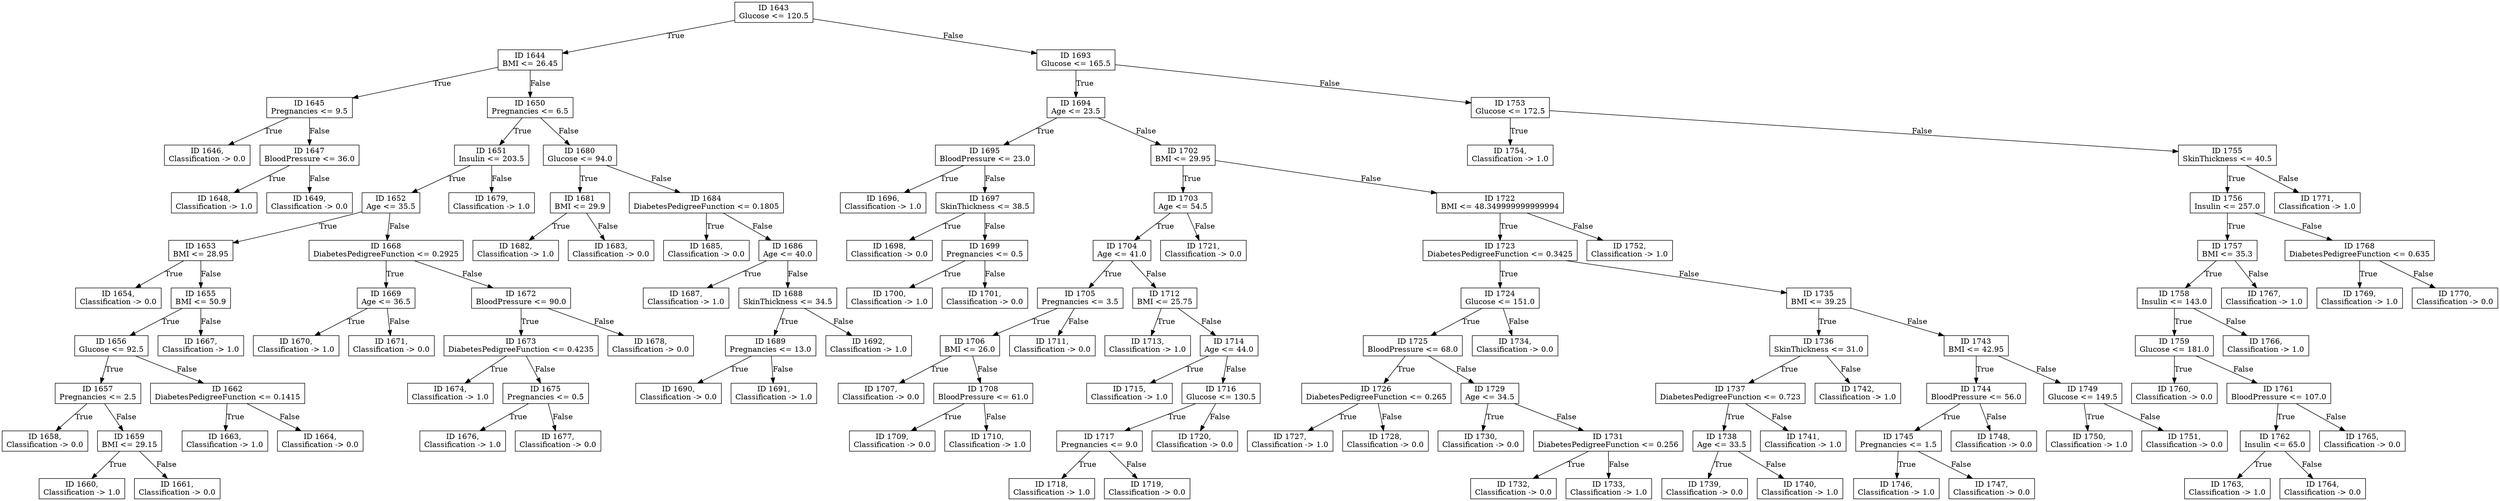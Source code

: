 digraph "Decision Tree" {
	node [shape=rectangle]
	"ID 1643
Glucose <= 120.5
" -> "ID 1644
BMI <= 26.45
" [label=True]
	"ID 1643
Glucose <= 120.5
" -> "ID 1693
Glucose <= 165.5
" [label=False]
	"ID 1644
BMI <= 26.45
" -> "ID 1645
Pregnancies <= 9.5
" [label=True]
	"ID 1644
BMI <= 26.45
" -> "ID 1650
Pregnancies <= 6.5
" [label=False]
	"ID 1693
Glucose <= 165.5
" -> "ID 1694
Age <= 23.5
" [label=True]
	"ID 1693
Glucose <= 165.5
" -> "ID 1753
Glucose <= 172.5
" [label=False]
	"ID 1645
Pregnancies <= 9.5
" -> "ID 1646,
Classification -> 0.0
" [label=True]
	"ID 1645
Pregnancies <= 9.5
" -> "ID 1647
BloodPressure <= 36.0
" [label=False]
	"ID 1650
Pregnancies <= 6.5
" -> "ID 1651
Insulin <= 203.5
" [label=True]
	"ID 1650
Pregnancies <= 6.5
" -> "ID 1680
Glucose <= 94.0
" [label=False]
	"ID 1694
Age <= 23.5
" -> "ID 1695
BloodPressure <= 23.0
" [label=True]
	"ID 1694
Age <= 23.5
" -> "ID 1702
BMI <= 29.95
" [label=False]
	"ID 1753
Glucose <= 172.5
" -> "ID 1754,
Classification -> 1.0
" [label=True]
	"ID 1753
Glucose <= 172.5
" -> "ID 1755
SkinThickness <= 40.5
" [label=False]
	"ID 1647
BloodPressure <= 36.0
" -> "ID 1648,
Classification -> 1.0
" [label=True]
	"ID 1647
BloodPressure <= 36.0
" -> "ID 1649,
Classification -> 0.0
" [label=False]
	"ID 1651
Insulin <= 203.5
" -> "ID 1652
Age <= 35.5
" [label=True]
	"ID 1651
Insulin <= 203.5
" -> "ID 1679,
Classification -> 1.0
" [label=False]
	"ID 1680
Glucose <= 94.0
" -> "ID 1681
BMI <= 29.9
" [label=True]
	"ID 1680
Glucose <= 94.0
" -> "ID 1684
DiabetesPedigreeFunction <= 0.1805
" [label=False]
	"ID 1695
BloodPressure <= 23.0
" -> "ID 1696,
Classification -> 1.0
" [label=True]
	"ID 1695
BloodPressure <= 23.0
" -> "ID 1697
SkinThickness <= 38.5
" [label=False]
	"ID 1702
BMI <= 29.95
" -> "ID 1703
Age <= 54.5
" [label=True]
	"ID 1702
BMI <= 29.95
" -> "ID 1722
BMI <= 48.349999999999994
" [label=False]
	"ID 1755
SkinThickness <= 40.5
" -> "ID 1756
Insulin <= 257.0
" [label=True]
	"ID 1755
SkinThickness <= 40.5
" -> "ID 1771,
Classification -> 1.0
" [label=False]
	"ID 1652
Age <= 35.5
" -> "ID 1653
BMI <= 28.95
" [label=True]
	"ID 1652
Age <= 35.5
" -> "ID 1668
DiabetesPedigreeFunction <= 0.2925
" [label=False]
	"ID 1681
BMI <= 29.9
" -> "ID 1682,
Classification -> 1.0
" [label=True]
	"ID 1681
BMI <= 29.9
" -> "ID 1683,
Classification -> 0.0
" [label=False]
	"ID 1684
DiabetesPedigreeFunction <= 0.1805
" -> "ID 1685,
Classification -> 0.0
" [label=True]
	"ID 1684
DiabetesPedigreeFunction <= 0.1805
" -> "ID 1686
Age <= 40.0
" [label=False]
	"ID 1697
SkinThickness <= 38.5
" -> "ID 1698,
Classification -> 0.0
" [label=True]
	"ID 1697
SkinThickness <= 38.5
" -> "ID 1699
Pregnancies <= 0.5
" [label=False]
	"ID 1703
Age <= 54.5
" -> "ID 1704
Age <= 41.0
" [label=True]
	"ID 1703
Age <= 54.5
" -> "ID 1721,
Classification -> 0.0
" [label=False]
	"ID 1722
BMI <= 48.349999999999994
" -> "ID 1723
DiabetesPedigreeFunction <= 0.3425
" [label=True]
	"ID 1722
BMI <= 48.349999999999994
" -> "ID 1752,
Classification -> 1.0
" [label=False]
	"ID 1756
Insulin <= 257.0
" -> "ID 1757
BMI <= 35.3
" [label=True]
	"ID 1756
Insulin <= 257.0
" -> "ID 1768
DiabetesPedigreeFunction <= 0.635
" [label=False]
	"ID 1653
BMI <= 28.95
" -> "ID 1654,
Classification -> 0.0
" [label=True]
	"ID 1653
BMI <= 28.95
" -> "ID 1655
BMI <= 50.9
" [label=False]
	"ID 1668
DiabetesPedigreeFunction <= 0.2925
" -> "ID 1669
Age <= 36.5
" [label=True]
	"ID 1668
DiabetesPedigreeFunction <= 0.2925
" -> "ID 1672
BloodPressure <= 90.0
" [label=False]
	"ID 1686
Age <= 40.0
" -> "ID 1687,
Classification -> 1.0
" [label=True]
	"ID 1686
Age <= 40.0
" -> "ID 1688
SkinThickness <= 34.5
" [label=False]
	"ID 1699
Pregnancies <= 0.5
" -> "ID 1700,
Classification -> 1.0
" [label=True]
	"ID 1699
Pregnancies <= 0.5
" -> "ID 1701,
Classification -> 0.0
" [label=False]
	"ID 1704
Age <= 41.0
" -> "ID 1705
Pregnancies <= 3.5
" [label=True]
	"ID 1704
Age <= 41.0
" -> "ID 1712
BMI <= 25.75
" [label=False]
	"ID 1723
DiabetesPedigreeFunction <= 0.3425
" -> "ID 1724
Glucose <= 151.0
" [label=True]
	"ID 1723
DiabetesPedigreeFunction <= 0.3425
" -> "ID 1735
BMI <= 39.25
" [label=False]
	"ID 1757
BMI <= 35.3
" -> "ID 1758
Insulin <= 143.0
" [label=True]
	"ID 1757
BMI <= 35.3
" -> "ID 1767,
Classification -> 1.0
" [label=False]
	"ID 1768
DiabetesPedigreeFunction <= 0.635
" -> "ID 1769,
Classification -> 1.0
" [label=True]
	"ID 1768
DiabetesPedigreeFunction <= 0.635
" -> "ID 1770,
Classification -> 0.0
" [label=False]
	"ID 1655
BMI <= 50.9
" -> "ID 1656
Glucose <= 92.5
" [label=True]
	"ID 1655
BMI <= 50.9
" -> "ID 1667,
Classification -> 1.0
" [label=False]
	"ID 1669
Age <= 36.5
" -> "ID 1670,
Classification -> 1.0
" [label=True]
	"ID 1669
Age <= 36.5
" -> "ID 1671,
Classification -> 0.0
" [label=False]
	"ID 1672
BloodPressure <= 90.0
" -> "ID 1673
DiabetesPedigreeFunction <= 0.4235
" [label=True]
	"ID 1672
BloodPressure <= 90.0
" -> "ID 1678,
Classification -> 0.0
" [label=False]
	"ID 1688
SkinThickness <= 34.5
" -> "ID 1689
Pregnancies <= 13.0
" [label=True]
	"ID 1688
SkinThickness <= 34.5
" -> "ID 1692,
Classification -> 1.0
" [label=False]
	"ID 1705
Pregnancies <= 3.5
" -> "ID 1706
BMI <= 26.0
" [label=True]
	"ID 1705
Pregnancies <= 3.5
" -> "ID 1711,
Classification -> 0.0
" [label=False]
	"ID 1712
BMI <= 25.75
" -> "ID 1713,
Classification -> 1.0
" [label=True]
	"ID 1712
BMI <= 25.75
" -> "ID 1714
Age <= 44.0
" [label=False]
	"ID 1724
Glucose <= 151.0
" -> "ID 1725
BloodPressure <= 68.0
" [label=True]
	"ID 1724
Glucose <= 151.0
" -> "ID 1734,
Classification -> 0.0
" [label=False]
	"ID 1735
BMI <= 39.25
" -> "ID 1736
SkinThickness <= 31.0
" [label=True]
	"ID 1735
BMI <= 39.25
" -> "ID 1743
BMI <= 42.95
" [label=False]
	"ID 1758
Insulin <= 143.0
" -> "ID 1759
Glucose <= 181.0
" [label=True]
	"ID 1758
Insulin <= 143.0
" -> "ID 1766,
Classification -> 1.0
" [label=False]
	"ID 1656
Glucose <= 92.5
" -> "ID 1657
Pregnancies <= 2.5
" [label=True]
	"ID 1656
Glucose <= 92.5
" -> "ID 1662
DiabetesPedigreeFunction <= 0.1415
" [label=False]
	"ID 1673
DiabetesPedigreeFunction <= 0.4235
" -> "ID 1674,
Classification -> 1.0
" [label=True]
	"ID 1673
DiabetesPedigreeFunction <= 0.4235
" -> "ID 1675
Pregnancies <= 0.5
" [label=False]
	"ID 1689
Pregnancies <= 13.0
" -> "ID 1690,
Classification -> 0.0
" [label=True]
	"ID 1689
Pregnancies <= 13.0
" -> "ID 1691,
Classification -> 1.0
" [label=False]
	"ID 1706
BMI <= 26.0
" -> "ID 1707,
Classification -> 0.0
" [label=True]
	"ID 1706
BMI <= 26.0
" -> "ID 1708
BloodPressure <= 61.0
" [label=False]
	"ID 1714
Age <= 44.0
" -> "ID 1715,
Classification -> 1.0
" [label=True]
	"ID 1714
Age <= 44.0
" -> "ID 1716
Glucose <= 130.5
" [label=False]
	"ID 1725
BloodPressure <= 68.0
" -> "ID 1726
DiabetesPedigreeFunction <= 0.265
" [label=True]
	"ID 1725
BloodPressure <= 68.0
" -> "ID 1729
Age <= 34.5
" [label=False]
	"ID 1736
SkinThickness <= 31.0
" -> "ID 1737
DiabetesPedigreeFunction <= 0.723
" [label=True]
	"ID 1736
SkinThickness <= 31.0
" -> "ID 1742,
Classification -> 1.0
" [label=False]
	"ID 1743
BMI <= 42.95
" -> "ID 1744
BloodPressure <= 56.0
" [label=True]
	"ID 1743
BMI <= 42.95
" -> "ID 1749
Glucose <= 149.5
" [label=False]
	"ID 1759
Glucose <= 181.0
" -> "ID 1760,
Classification -> 0.0
" [label=True]
	"ID 1759
Glucose <= 181.0
" -> "ID 1761
BloodPressure <= 107.0
" [label=False]
	"ID 1657
Pregnancies <= 2.5
" -> "ID 1658,
Classification -> 0.0
" [label=True]
	"ID 1657
Pregnancies <= 2.5
" -> "ID 1659
BMI <= 29.15
" [label=False]
	"ID 1662
DiabetesPedigreeFunction <= 0.1415
" -> "ID 1663,
Classification -> 1.0
" [label=True]
	"ID 1662
DiabetesPedigreeFunction <= 0.1415
" -> "ID 1664,
Classification -> 0.0
" [label=False]
	"ID 1675
Pregnancies <= 0.5
" -> "ID 1676,
Classification -> 1.0
" [label=True]
	"ID 1675
Pregnancies <= 0.5
" -> "ID 1677,
Classification -> 0.0
" [label=False]
	"ID 1708
BloodPressure <= 61.0
" -> "ID 1709,
Classification -> 0.0
" [label=True]
	"ID 1708
BloodPressure <= 61.0
" -> "ID 1710,
Classification -> 1.0
" [label=False]
	"ID 1716
Glucose <= 130.5
" -> "ID 1717
Pregnancies <= 9.0
" [label=True]
	"ID 1716
Glucose <= 130.5
" -> "ID 1720,
Classification -> 0.0
" [label=False]
	"ID 1726
DiabetesPedigreeFunction <= 0.265
" -> "ID 1727,
Classification -> 1.0
" [label=True]
	"ID 1726
DiabetesPedigreeFunction <= 0.265
" -> "ID 1728,
Classification -> 0.0
" [label=False]
	"ID 1729
Age <= 34.5
" -> "ID 1730,
Classification -> 0.0
" [label=True]
	"ID 1729
Age <= 34.5
" -> "ID 1731
DiabetesPedigreeFunction <= 0.256
" [label=False]
	"ID 1737
DiabetesPedigreeFunction <= 0.723
" -> "ID 1738
Age <= 33.5
" [label=True]
	"ID 1737
DiabetesPedigreeFunction <= 0.723
" -> "ID 1741,
Classification -> 1.0
" [label=False]
	"ID 1744
BloodPressure <= 56.0
" -> "ID 1745
Pregnancies <= 1.5
" [label=True]
	"ID 1744
BloodPressure <= 56.0
" -> "ID 1748,
Classification -> 0.0
" [label=False]
	"ID 1749
Glucose <= 149.5
" -> "ID 1750,
Classification -> 1.0
" [label=True]
	"ID 1749
Glucose <= 149.5
" -> "ID 1751,
Classification -> 0.0
" [label=False]
	"ID 1761
BloodPressure <= 107.0
" -> "ID 1762
Insulin <= 65.0
" [label=True]
	"ID 1761
BloodPressure <= 107.0
" -> "ID 1765,
Classification -> 0.0
" [label=False]
	"ID 1659
BMI <= 29.15
" -> "ID 1660,
Classification -> 1.0
" [label=True]
	"ID 1659
BMI <= 29.15
" -> "ID 1661,
Classification -> 0.0
" [label=False]
	"ID 1717
Pregnancies <= 9.0
" -> "ID 1718,
Classification -> 1.0
" [label=True]
	"ID 1717
Pregnancies <= 9.0
" -> "ID 1719,
Classification -> 0.0
" [label=False]
	"ID 1731
DiabetesPedigreeFunction <= 0.256
" -> "ID 1732,
Classification -> 0.0
" [label=True]
	"ID 1731
DiabetesPedigreeFunction <= 0.256
" -> "ID 1733,
Classification -> 1.0
" [label=False]
	"ID 1738
Age <= 33.5
" -> "ID 1739,
Classification -> 0.0
" [label=True]
	"ID 1738
Age <= 33.5
" -> "ID 1740,
Classification -> 1.0
" [label=False]
	"ID 1745
Pregnancies <= 1.5
" -> "ID 1746,
Classification -> 1.0
" [label=True]
	"ID 1745
Pregnancies <= 1.5
" -> "ID 1747,
Classification -> 0.0
" [label=False]
	"ID 1762
Insulin <= 65.0
" -> "ID 1763,
Classification -> 1.0
" [label=True]
	"ID 1762
Insulin <= 65.0
" -> "ID 1764,
Classification -> 0.0
" [label=False]
}
